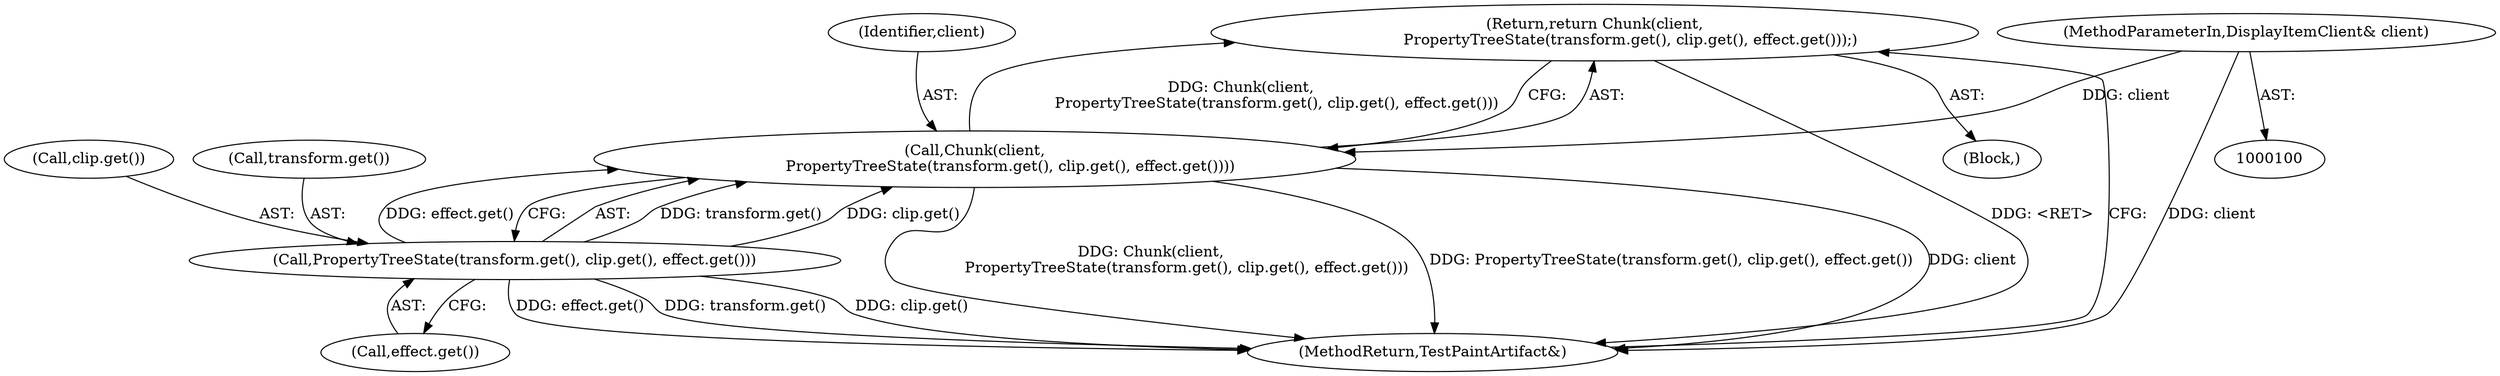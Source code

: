 digraph "1_Chrome_f911e11e7f6b5c0d6f5ee694a9871de6619889f7_56@del" {
"1000106" [label="(Return,return Chunk(client,\n               PropertyTreeState(transform.get(), clip.get(), effect.get()));)"];
"1000107" [label="(Call,Chunk(client,\n               PropertyTreeState(transform.get(), clip.get(), effect.get())))"];
"1000101" [label="(MethodParameterIn,DisplayItemClient& client)"];
"1000109" [label="(Call,PropertyTreeState(transform.get(), clip.get(), effect.get()))"];
"1000105" [label="(Block,)"];
"1000111" [label="(Call,clip.get())"];
"1000107" [label="(Call,Chunk(client,\n               PropertyTreeState(transform.get(), clip.get(), effect.get())))"];
"1000106" [label="(Return,return Chunk(client,\n               PropertyTreeState(transform.get(), clip.get(), effect.get()));)"];
"1000108" [label="(Identifier,client)"];
"1000113" [label="(MethodReturn,TestPaintArtifact&)"];
"1000109" [label="(Call,PropertyTreeState(transform.get(), clip.get(), effect.get()))"];
"1000112" [label="(Call,effect.get())"];
"1000110" [label="(Call,transform.get())"];
"1000101" [label="(MethodParameterIn,DisplayItemClient& client)"];
"1000106" -> "1000105"  [label="AST: "];
"1000106" -> "1000107"  [label="CFG: "];
"1000107" -> "1000106"  [label="AST: "];
"1000113" -> "1000106"  [label="CFG: "];
"1000106" -> "1000113"  [label="DDG: <RET>"];
"1000107" -> "1000106"  [label="DDG: Chunk(client,\n               PropertyTreeState(transform.get(), clip.get(), effect.get()))"];
"1000107" -> "1000109"  [label="CFG: "];
"1000108" -> "1000107"  [label="AST: "];
"1000109" -> "1000107"  [label="AST: "];
"1000107" -> "1000113"  [label="DDG: client"];
"1000107" -> "1000113"  [label="DDG: Chunk(client,\n               PropertyTreeState(transform.get(), clip.get(), effect.get()))"];
"1000107" -> "1000113"  [label="DDG: PropertyTreeState(transform.get(), clip.get(), effect.get())"];
"1000101" -> "1000107"  [label="DDG: client"];
"1000109" -> "1000107"  [label="DDG: transform.get()"];
"1000109" -> "1000107"  [label="DDG: clip.get()"];
"1000109" -> "1000107"  [label="DDG: effect.get()"];
"1000101" -> "1000100"  [label="AST: "];
"1000101" -> "1000113"  [label="DDG: client"];
"1000109" -> "1000112"  [label="CFG: "];
"1000110" -> "1000109"  [label="AST: "];
"1000111" -> "1000109"  [label="AST: "];
"1000112" -> "1000109"  [label="AST: "];
"1000109" -> "1000113"  [label="DDG: clip.get()"];
"1000109" -> "1000113"  [label="DDG: effect.get()"];
"1000109" -> "1000113"  [label="DDG: transform.get()"];
}
